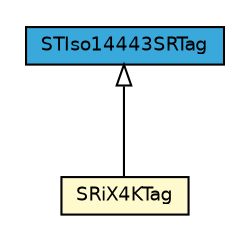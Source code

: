 #!/usr/local/bin/dot
#
# Class diagram 
# Generated by UMLGraph version R5_7_2-3-gee82a7 (http://www.umlgraph.org/)
#

digraph G {
	edge [fontname="Helvetica",fontsize=10,labelfontname="Helvetica",labelfontsize=10];
	node [fontname="Helvetica",fontsize=10,shape=plaintext];
	nodesep=0.25;
	ranksep=0.5;
	// com.st.st25sdk.iso14443sr.SRiX4KTag
	c15435 [label=<<table title="com.st.st25sdk.iso14443sr.SRiX4KTag" border="0" cellborder="1" cellspacing="0" cellpadding="2" port="p" bgcolor="lemonChiffon" href="./SRiX4KTag.html">
		<tr><td><table border="0" cellspacing="0" cellpadding="1">
<tr><td align="center" balign="center"> SRiX4KTag </td></tr>
		</table></td></tr>
		</table>>, URL="./SRiX4KTag.html", fontname="Helvetica", fontcolor="black", fontsize=9.0];
	// com.st.st25sdk.iso14443sr.STIso14443SRTag
	c15436 [label=<<table title="com.st.st25sdk.iso14443sr.STIso14443SRTag" border="0" cellborder="1" cellspacing="0" cellpadding="2" port="p" bgcolor="#39a9dc" href="./STIso14443SRTag.html">
		<tr><td><table border="0" cellspacing="0" cellpadding="1">
<tr><td align="center" balign="center"> STIso14443SRTag </td></tr>
		</table></td></tr>
		</table>>, URL="./STIso14443SRTag.html", fontname="Helvetica", fontcolor="black", fontsize=9.0];
	//com.st.st25sdk.iso14443sr.SRiX4KTag extends com.st.st25sdk.iso14443sr.STIso14443SRTag
	c15436:p -> c15435:p [dir=back,arrowtail=empty];
}


